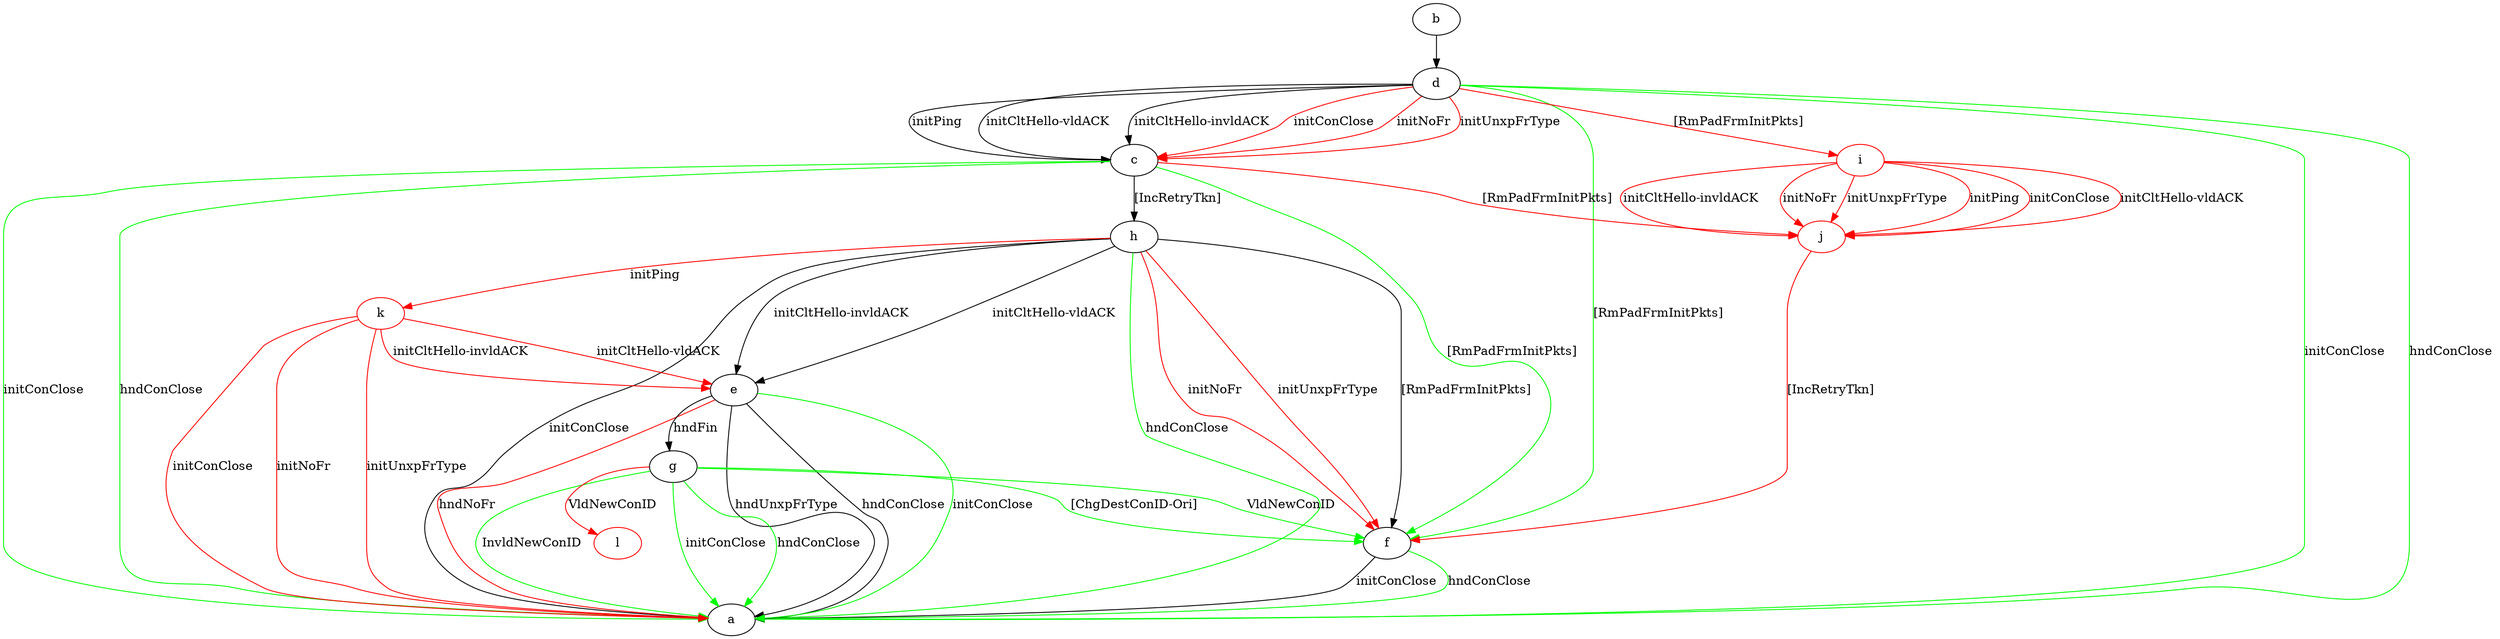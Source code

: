 digraph "" {
	b -> d	[key=0];
	c -> a	[key=0,
		color=green,
		label="initConClose "];
	c -> a	[key=1,
		color=green,
		label="hndConClose "];
	c -> f	[key=0,
		color=green,
		label="[RmPadFrmInitPkts] "];
	c -> h	[key=0,
		label="[IncRetryTkn] "];
	j	[color=red];
	c -> j	[key=0,
		color=red,
		label="[RmPadFrmInitPkts] "];
	d -> a	[key=0,
		color=green,
		label="initConClose "];
	d -> a	[key=1,
		color=green,
		label="hndConClose "];
	d -> c	[key=0,
		label="initPing "];
	d -> c	[key=1,
		label="initCltHello-vldACK "];
	d -> c	[key=2,
		label="initCltHello-invldACK "];
	d -> c	[key=3,
		color=red,
		label="initConClose "];
	d -> c	[key=4,
		color=red,
		label="initNoFr "];
	d -> c	[key=5,
		color=red,
		label="initUnxpFrType "];
	d -> f	[key=0,
		color=green,
		label="[RmPadFrmInitPkts] "];
	i	[color=red];
	d -> i	[key=0,
		color=red,
		label="[RmPadFrmInitPkts] "];
	e -> a	[key=0,
		label="hndUnxpFrType "];
	e -> a	[key=1,
		label="hndConClose "];
	e -> a	[key=2,
		color=green,
		label="initConClose "];
	e -> a	[key=3,
		color=red,
		label="hndNoFr "];
	e -> g	[key=0,
		label="hndFin "];
	f -> a	[key=0,
		label="initConClose "];
	f -> a	[key=1,
		color=green,
		label="hndConClose "];
	g -> a	[key=0,
		color=green,
		label="initConClose "];
	g -> a	[key=1,
		color=green,
		label="hndConClose "];
	g -> a	[key=2,
		color=green,
		label="InvldNewConID "];
	g -> f	[key=0,
		color=green,
		label="VldNewConID "];
	g -> f	[key=1,
		color=green,
		label="[ChgDestConID-Ori] "];
	l	[color=red];
	g -> l	[key=0,
		color=red,
		label="VldNewConID "];
	h -> a	[key=0,
		label="initConClose "];
	h -> a	[key=1,
		color=green,
		label="hndConClose "];
	h -> e	[key=0,
		label="initCltHello-vldACK "];
	h -> e	[key=1,
		label="initCltHello-invldACK "];
	h -> f	[key=0,
		label="[RmPadFrmInitPkts] "];
	h -> f	[key=1,
		color=red,
		label="initNoFr "];
	h -> f	[key=2,
		color=red,
		label="initUnxpFrType "];
	k	[color=red];
	h -> k	[key=0,
		color=red,
		label="initPing "];
	i -> j	[key=0,
		color=red,
		label="initPing "];
	i -> j	[key=1,
		color=red,
		label="initConClose "];
	i -> j	[key=2,
		color=red,
		label="initCltHello-vldACK "];
	i -> j	[key=3,
		color=red,
		label="initCltHello-invldACK "];
	i -> j	[key=4,
		color=red,
		label="initNoFr "];
	i -> j	[key=5,
		color=red,
		label="initUnxpFrType "];
	j -> f	[key=0,
		color=red,
		label="[IncRetryTkn] "];
	k -> a	[key=0,
		color=red,
		label="initConClose "];
	k -> a	[key=1,
		color=red,
		label="initNoFr "];
	k -> a	[key=2,
		color=red,
		label="initUnxpFrType "];
	k -> e	[key=0,
		color=red,
		label="initCltHello-vldACK "];
	k -> e	[key=1,
		color=red,
		label="initCltHello-invldACK "];
}
